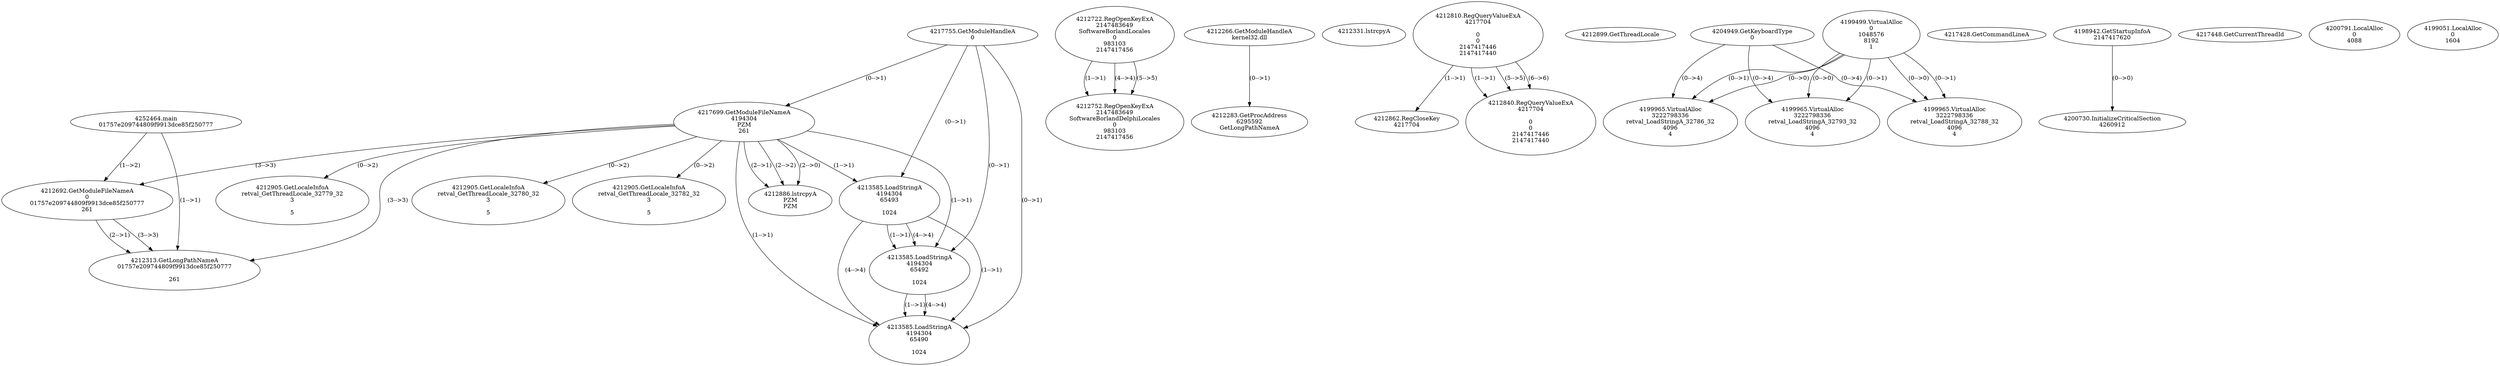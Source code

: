 // Global SCDG with merge call
digraph {
	0 [label="4252464.main
01757e209744809f9913dce85f250777"]
	1 [label="4217755.GetModuleHandleA
0"]
	2 [label="4217699.GetModuleFileNameA
4194304
PZM
261"]
	1 -> 2 [label="(0-->1)"]
	3 [label="4212692.GetModuleFileNameA
0
01757e209744809f9913dce85f250777
261"]
	0 -> 3 [label="(1-->2)"]
	2 -> 3 [label="(3-->3)"]
	4 [label="4212722.RegOpenKeyExA
2147483649
Software\Borland\Locales
0
983103
2147417456"]
	5 [label="4212266.GetModuleHandleA
kernel32.dll"]
	6 [label="4212283.GetProcAddress
6295592
GetLongPathNameA"]
	5 -> 6 [label="(0-->1)"]
	7 [label="4212313.GetLongPathNameA
01757e209744809f9913dce85f250777

261"]
	0 -> 7 [label="(1-->1)"]
	3 -> 7 [label="(2-->1)"]
	2 -> 7 [label="(3-->3)"]
	3 -> 7 [label="(3-->3)"]
	8 [label="4212331.lstrcpyA

"]
	9 [label="4212810.RegQueryValueExA
4217704

0
0
2147417446
2147417440"]
	10 [label="4212862.RegCloseKey
4217704"]
	9 -> 10 [label="(1-->1)"]
	11 [label="4212886.lstrcpyA
PZM
PZM"]
	2 -> 11 [label="(2-->1)"]
	2 -> 11 [label="(2-->2)"]
	2 -> 11 [label="(2-->0)"]
	12 [label="4212899.GetThreadLocale
"]
	13 [label="4212905.GetLocaleInfoA
retval_GetThreadLocale_32779_32
3

5"]
	2 -> 13 [label="(0-->2)"]
	14 [label="4204949.GetKeyboardType
0"]
	15 [label="4217428.GetCommandLineA
"]
	16 [label="4198942.GetStartupInfoA
2147417620"]
	17 [label="4217448.GetCurrentThreadId
"]
	18 [label="4213585.LoadStringA
4194304
65493

1024"]
	1 -> 18 [label="(0-->1)"]
	2 -> 18 [label="(1-->1)"]
	19 [label="4213585.LoadStringA
4194304
65492

1024"]
	1 -> 19 [label="(0-->1)"]
	2 -> 19 [label="(1-->1)"]
	18 -> 19 [label="(1-->1)"]
	18 -> 19 [label="(4-->4)"]
	20 [label="4200730.InitializeCriticalSection
4260912"]
	16 -> 20 [label="(0-->0)"]
	21 [label="4200791.LocalAlloc
0
4088"]
	22 [label="4212840.RegQueryValueExA
4217704

0
0
2147417446
2147417440"]
	9 -> 22 [label="(1-->1)"]
	9 -> 22 [label="(5-->5)"]
	9 -> 22 [label="(6-->6)"]
	23 [label="4212905.GetLocaleInfoA
retval_GetThreadLocale_32780_32
3

5"]
	2 -> 23 [label="(0-->2)"]
	24 [label="4199499.VirtualAlloc
0
1048576
8192
1"]
	25 [label="4199051.LocalAlloc
0
1604"]
	26 [label="4199965.VirtualAlloc
3222798336
retval_LoadStringA_32786_32
4096
4"]
	24 -> 26 [label="(0-->1)"]
	14 -> 26 [label="(0-->4)"]
	24 -> 26 [label="(0-->0)"]
	27 [label="4212752.RegOpenKeyExA
2147483649
Software\Borland\Delphi\Locales
0
983103
2147417456"]
	4 -> 27 [label="(1-->1)"]
	4 -> 27 [label="(4-->4)"]
	4 -> 27 [label="(5-->5)"]
	28 [label="4212905.GetLocaleInfoA
retval_GetThreadLocale_32782_32
3

5"]
	2 -> 28 [label="(0-->2)"]
	29 [label="4199965.VirtualAlloc
3222798336
retval_LoadStringA_32788_32
4096
4"]
	24 -> 29 [label="(0-->1)"]
	14 -> 29 [label="(0-->4)"]
	24 -> 29 [label="(0-->0)"]
	30 [label="4199965.VirtualAlloc
3222798336
retval_LoadStringA_32793_32
4096
4"]
	24 -> 30 [label="(0-->1)"]
	14 -> 30 [label="(0-->4)"]
	24 -> 30 [label="(0-->0)"]
	31 [label="4213585.LoadStringA
4194304
65490

1024"]
	1 -> 31 [label="(0-->1)"]
	2 -> 31 [label="(1-->1)"]
	18 -> 31 [label="(1-->1)"]
	19 -> 31 [label="(1-->1)"]
	18 -> 31 [label="(4-->4)"]
	19 -> 31 [label="(4-->4)"]
}
